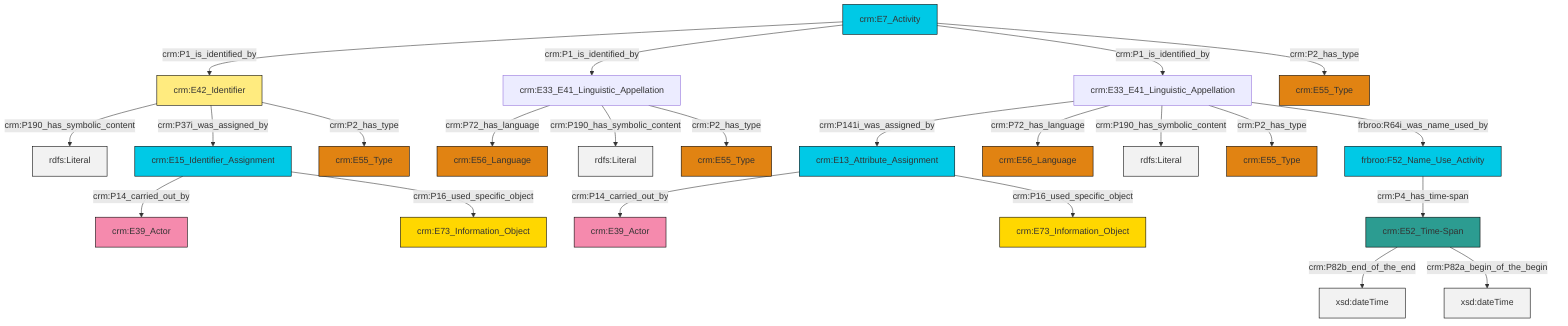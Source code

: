 graph TD
classDef Literal fill:#f2f2f2,stroke:#000000;
classDef CRM_Entity fill:#FFFFFF,stroke:#000000;
classDef Temporal_Entity fill:#00C9E6, stroke:#000000;
classDef Type fill:#E18312, stroke:#000000;
classDef Time-Span fill:#2C9C91, stroke:#000000;
classDef Appellation fill:#FFEB7F, stroke:#000000;
classDef Place fill:#008836, stroke:#000000;
classDef Persistent_Item fill:#B266B2, stroke:#000000;
classDef Conceptual_Object fill:#FFD700, stroke:#000000;
classDef Physical_Thing fill:#D2B48C, stroke:#000000;
classDef Actor fill:#f58aad, stroke:#000000;
classDef PC_Classes fill:#4ce600, stroke:#000000;
classDef Multi fill:#cccccc,stroke:#000000;

0["crm:E33_E41_Linguistic_Appellation"]:::Default -->|crm:P141i_was_assigned_by| 1["crm:E13_Attribute_Assignment"]:::Temporal_Entity
4["crm:E42_Identifier"]:::Appellation -->|crm:P190_has_symbolic_content| 5[rdfs:Literal]:::Literal
1["crm:E13_Attribute_Assignment"]:::Temporal_Entity -->|crm:P14_carried_out_by| 6["crm:E39_Actor"]:::Actor
7["crm:E15_Identifier_Assignment"]:::Temporal_Entity -->|crm:P14_carried_out_by| 8["crm:E39_Actor"]:::Actor
9["crm:E33_E41_Linguistic_Appellation"]:::Default -->|crm:P72_has_language| 11["crm:E56_Language"]:::Type
14["crm:E52_Time-Span"]:::Time-Span -->|crm:P82b_end_of_the_end| 15[xsd:dateTime]:::Literal
9["crm:E33_E41_Linguistic_Appellation"]:::Default -->|crm:P190_has_symbolic_content| 16[rdfs:Literal]:::Literal
7["crm:E15_Identifier_Assignment"]:::Temporal_Entity -->|crm:P16_used_specific_object| 17["crm:E73_Information_Object"]:::Conceptual_Object
4["crm:E42_Identifier"]:::Appellation -->|crm:P37i_was_assigned_by| 7["crm:E15_Identifier_Assignment"]:::Temporal_Entity
14["crm:E52_Time-Span"]:::Time-Span -->|crm:P82a_begin_of_the_begin| 18[xsd:dateTime]:::Literal
0["crm:E33_E41_Linguistic_Appellation"]:::Default -->|crm:P72_has_language| 2["crm:E56_Language"]:::Type
12["crm:E7_Activity"]:::Temporal_Entity -->|crm:P1_is_identified_by| 4["crm:E42_Identifier"]:::Appellation
0["crm:E33_E41_Linguistic_Appellation"]:::Default -->|crm:P190_has_symbolic_content| 23[rdfs:Literal]:::Literal
24["frbroo:F52_Name_Use_Activity"]:::Temporal_Entity -->|crm:P4_has_time-span| 14["crm:E52_Time-Span"]:::Time-Span
0["crm:E33_E41_Linguistic_Appellation"]:::Default -->|crm:P2_has_type| 25["crm:E55_Type"]:::Type
12["crm:E7_Activity"]:::Temporal_Entity -->|crm:P1_is_identified_by| 9["crm:E33_E41_Linguistic_Appellation"]:::Default
0["crm:E33_E41_Linguistic_Appellation"]:::Default -->|frbroo:R64i_was_name_used_by| 24["frbroo:F52_Name_Use_Activity"]:::Temporal_Entity
12["crm:E7_Activity"]:::Temporal_Entity -->|crm:P1_is_identified_by| 0["crm:E33_E41_Linguistic_Appellation"]:::Default
4["crm:E42_Identifier"]:::Appellation -->|crm:P2_has_type| 31["crm:E55_Type"]:::Type
12["crm:E7_Activity"]:::Temporal_Entity -->|crm:P2_has_type| 20["crm:E55_Type"]:::Type
1["crm:E13_Attribute_Assignment"]:::Temporal_Entity -->|crm:P16_used_specific_object| 35["crm:E73_Information_Object"]:::Conceptual_Object
9["crm:E33_E41_Linguistic_Appellation"]:::Default -->|crm:P2_has_type| 26["crm:E55_Type"]:::Type